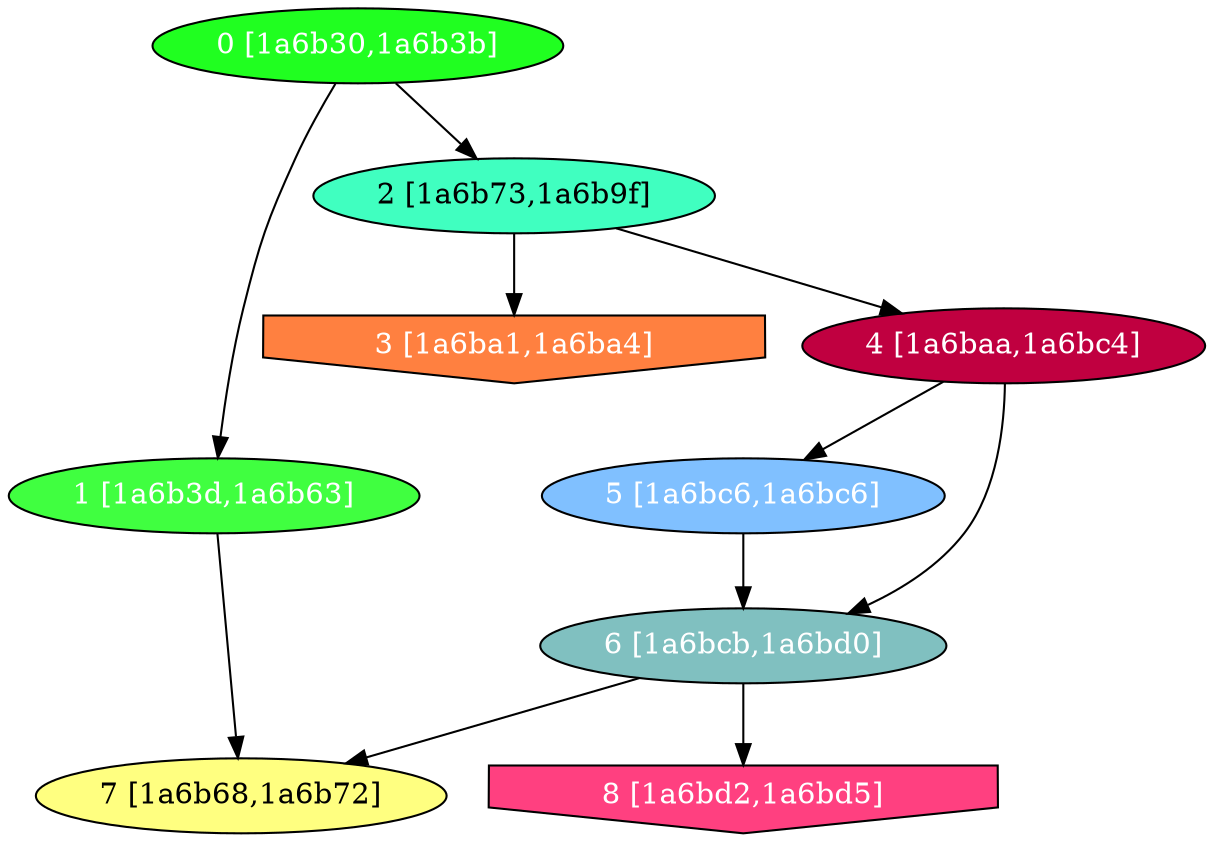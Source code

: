 diGraph libnss3{
	libnss3_0  [style=filled fillcolor="#20FF20" fontcolor="#ffffff" shape=oval label="0 [1a6b30,1a6b3b]"]
	libnss3_1  [style=filled fillcolor="#40FF40" fontcolor="#ffffff" shape=oval label="1 [1a6b3d,1a6b63]"]
	libnss3_2  [style=filled fillcolor="#40FFC0" fontcolor="#000000" shape=oval label="2 [1a6b73,1a6b9f]"]
	libnss3_3  [style=filled fillcolor="#FF8040" fontcolor="#ffffff" shape=invhouse label="3 [1a6ba1,1a6ba4]"]
	libnss3_4  [style=filled fillcolor="#C00040" fontcolor="#ffffff" shape=oval label="4 [1a6baa,1a6bc4]"]
	libnss3_5  [style=filled fillcolor="#80C0FF" fontcolor="#ffffff" shape=oval label="5 [1a6bc6,1a6bc6]"]
	libnss3_6  [style=filled fillcolor="#80C0C0" fontcolor="#ffffff" shape=oval label="6 [1a6bcb,1a6bd0]"]
	libnss3_7  [style=filled fillcolor="#FFFF80" fontcolor="#000000" shape=oval label="7 [1a6b68,1a6b72]"]
	libnss3_8  [style=filled fillcolor="#FF4080" fontcolor="#ffffff" shape=invhouse label="8 [1a6bd2,1a6bd5]"]

	libnss3_0 -> libnss3_1
	libnss3_0 -> libnss3_2
	libnss3_1 -> libnss3_7
	libnss3_2 -> libnss3_3
	libnss3_2 -> libnss3_4
	libnss3_4 -> libnss3_5
	libnss3_4 -> libnss3_6
	libnss3_5 -> libnss3_6
	libnss3_6 -> libnss3_7
	libnss3_6 -> libnss3_8
}